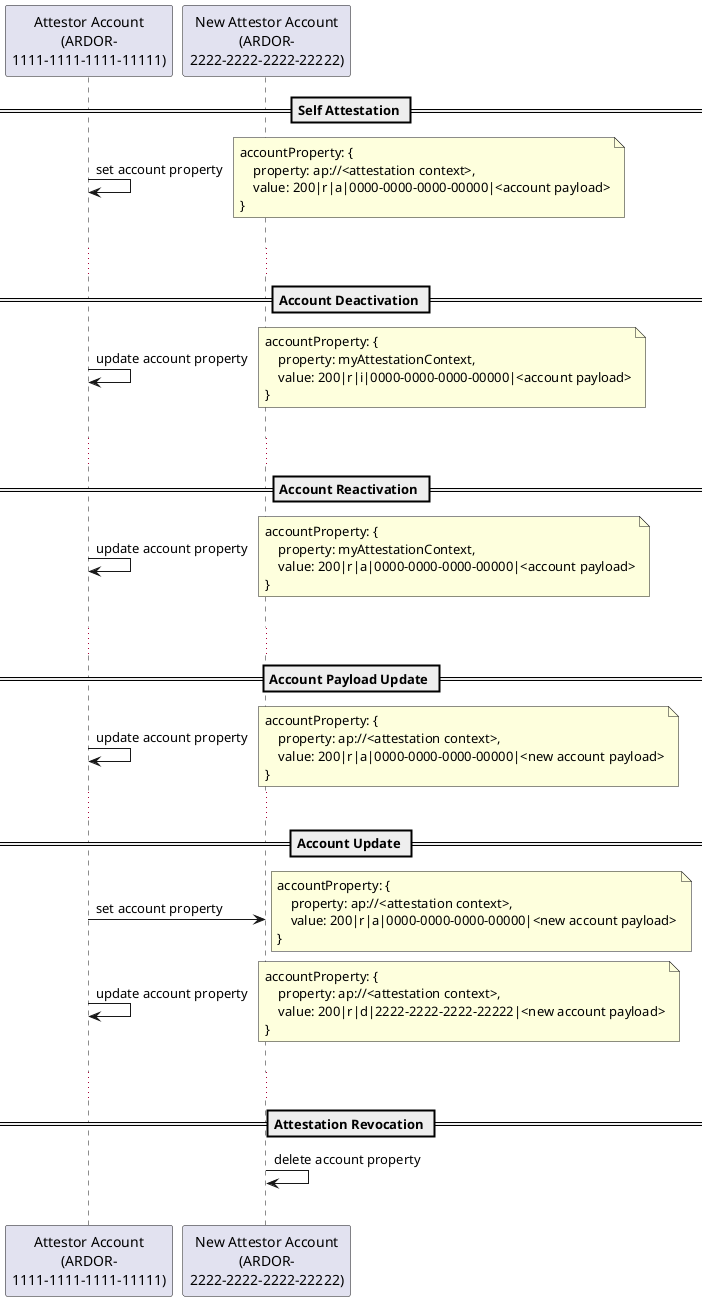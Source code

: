 /*
 *  Copyright (C) 2019  Attila Aldemir <a_aldemir@hotmail.de>
 *
 *  This program is free software: you can redistribute it and/or modify
 *  it under the terms of the GNU General Public License as published by
 *  the Free Software Foundation, either version 3 of the License, or
 *  (at your option) any later version.
 *
 *  This program is distributed in the hope that it will be useful,
 *  but WITHOUT ANY WARRANTY; without even the implied warranty of
 *  MERCHANTABILITY or FITNESS FOR A PARTICULAR PURPOSE.  See the
 *  GNU General Public License for more details.
 *
 *  You should have received a copy of the GNU General Public License
 *  along with this program.  If not, see <https://www.gnu.org/licenses/>.
 */ 
 
@startuml


participant "Attestor Account\n(ARDOR-\n1111-1111-1111-11111)" as ATTE
participant "New Attestor Account\n(ARDOR-\n2222-2222-2222-22222)" as NATTE


== Self Attestation ==

ATTE -> ATTE: set account property
note right
    accountProperty: {
        property: ap://<attestation context>,
        value: 200|r|a|0000-0000-0000-00000|<account payload>
    }
end note
|||


...
== Account Deactivation ==

ATTE -> ATTE: update account property
note right
    accountProperty: {
        property: myAttestationContext,
        value: 200|r|i|0000-0000-0000-00000|<account payload>
    }
end note
|||


...
== Account Reactivation ==

ATTE -> ATTE: update account property
note right
    accountProperty: {
        property: myAttestationContext,
        value: 200|r|a|0000-0000-0000-00000|<account payload>
    }
end note
|||


...
== Account Payload Update ==

ATTE -> ATTE: update account property
note right
    accountProperty: {
        property: ap://<attestation context>,
        value: 200|r|a|0000-0000-0000-00000|<new account payload>
    }
end note


...
== Account Update ==

ATTE -> NATTE: set account property
note right
    accountProperty: {
        property: ap://<attestation context>,
        value: 200|r|a|0000-0000-0000-00000|<new account payload>
    }
end note


ATTE -> ATTE: update account property
note right
    accountProperty: {
        property: ap://<attestation context>,
        value: 200|r|d|2222-2222-2222-22222|<new account payload>
    }
end note
|||


...
== Attestation Revocation ==

NATTE -> NATTE: delete account property
|||


@enduml